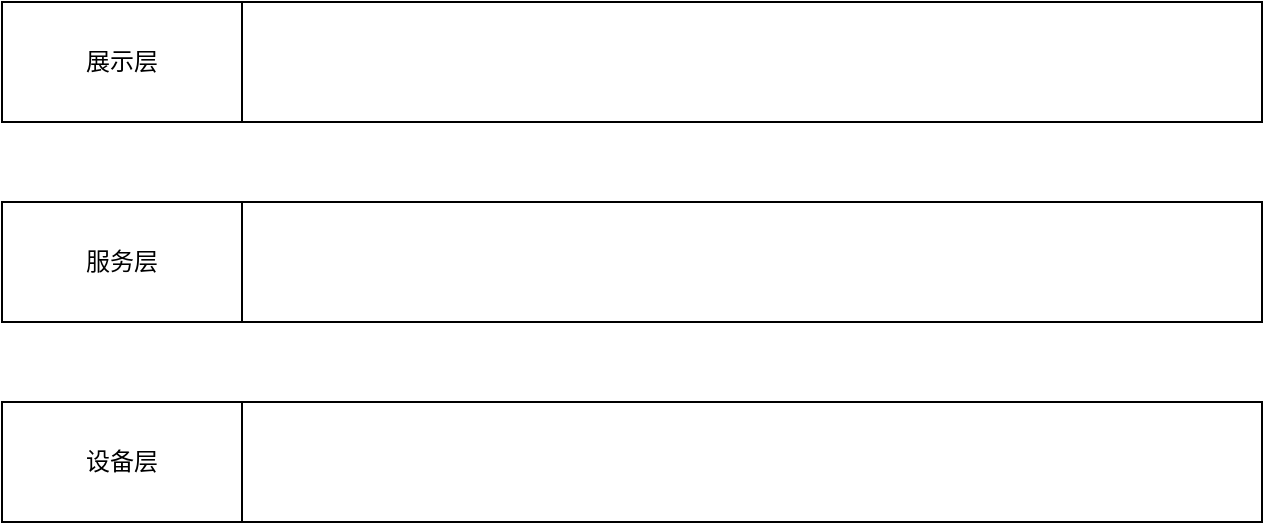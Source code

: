 <mxfile version="20.2.7" type="github">
  <diagram id="QV7WSURew1L8CR_t5h_A" name="Page-1">
    <mxGraphModel dx="1662" dy="754" grid="1" gridSize="10" guides="1" tooltips="1" connect="1" arrows="1" fold="1" page="1" pageScale="1" pageWidth="850" pageHeight="1100" math="0" shadow="0">
      <root>
        <mxCell id="0" />
        <mxCell id="1" parent="0" />
        <mxCell id="REe1SN3m4aF6AB17_GGe-9" value="" style="group" vertex="1" connectable="0" parent="1">
          <mxGeometry x="120" y="430" width="630" height="60" as="geometry" />
        </mxCell>
        <mxCell id="REe1SN3m4aF6AB17_GGe-5" value="设备层" style="rounded=0;whiteSpace=wrap;html=1;" vertex="1" parent="REe1SN3m4aF6AB17_GGe-9">
          <mxGeometry width="120" height="60" as="geometry" />
        </mxCell>
        <mxCell id="REe1SN3m4aF6AB17_GGe-7" value="" style="rounded=0;whiteSpace=wrap;html=1;" vertex="1" parent="REe1SN3m4aF6AB17_GGe-9">
          <mxGeometry x="120" width="510" height="60" as="geometry" />
        </mxCell>
        <mxCell id="REe1SN3m4aF6AB17_GGe-10" value="" style="group" vertex="1" connectable="0" parent="1">
          <mxGeometry x="120" y="230" width="630" height="60" as="geometry" />
        </mxCell>
        <mxCell id="REe1SN3m4aF6AB17_GGe-11" value="展示层" style="rounded=0;whiteSpace=wrap;html=1;" vertex="1" parent="REe1SN3m4aF6AB17_GGe-10">
          <mxGeometry width="120" height="60" as="geometry" />
        </mxCell>
        <mxCell id="REe1SN3m4aF6AB17_GGe-12" value="" style="rounded=0;whiteSpace=wrap;html=1;" vertex="1" parent="REe1SN3m4aF6AB17_GGe-10">
          <mxGeometry x="120" width="510" height="60" as="geometry" />
        </mxCell>
        <mxCell id="REe1SN3m4aF6AB17_GGe-13" value="" style="group" vertex="1" connectable="0" parent="1">
          <mxGeometry x="120" y="330" width="630" height="60" as="geometry" />
        </mxCell>
        <mxCell id="REe1SN3m4aF6AB17_GGe-14" value="服务层" style="rounded=0;whiteSpace=wrap;html=1;" vertex="1" parent="REe1SN3m4aF6AB17_GGe-13">
          <mxGeometry width="120" height="60" as="geometry" />
        </mxCell>
        <mxCell id="REe1SN3m4aF6AB17_GGe-15" value="" style="rounded=0;whiteSpace=wrap;html=1;" vertex="1" parent="REe1SN3m4aF6AB17_GGe-13">
          <mxGeometry x="120" width="510" height="60" as="geometry" />
        </mxCell>
      </root>
    </mxGraphModel>
  </diagram>
</mxfile>
